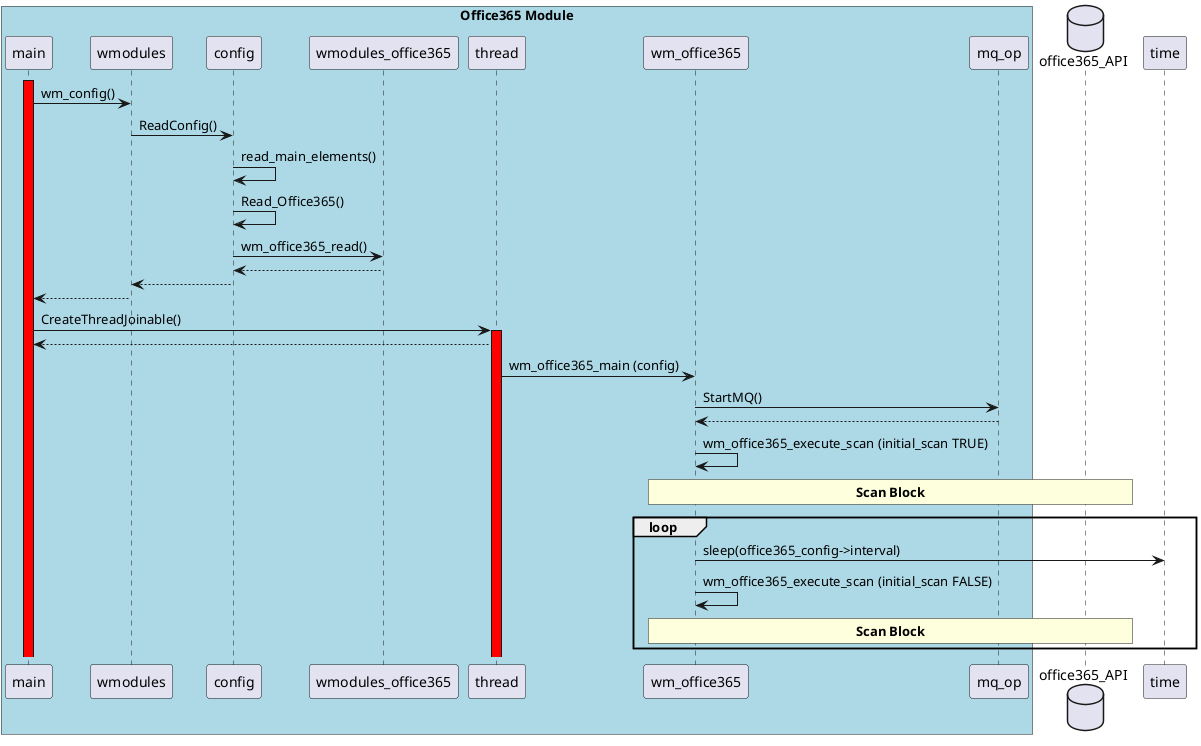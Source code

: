 ' Copyright (C) 2015-2021, Wazuh Inc.
' Created by Wazuh, Inc. <info@wazuh.com>.
' This program is free software; you can redistribute it and/or modify it under the terms of GPLv2

@startuml wm_office365
box "Office365 Module" #LightBlue
participant main
participant wmodules
participant config
participant wmodules_office365
participant thread
participant wm_office365
participant mq_op
end box

activate main #Red
main -> wmodules : wm_config()
wmodules -> config : ReadConfig()
config -> config : read_main_elements()
config -> config : Read_Office365()
config -> wmodules_office365 : wm_office365_read()
config <-- wmodules_office365
wmodules <-- config
main <-- wmodules

main -> thread ++ #Red : CreateThreadJoinable()
main <-- thread
thread -> wm_office365 : wm_office365_main (config) 
wm_office365 -> mq_op : StartMQ()
wm_office365 <-- mq_op


database office365_API
wm_office365 -> wm_office365 : wm_office365_execute_scan (initial_scan TRUE)
rnote over wm_office365, office365_API: **Scan Block**
loop
    wm_office365 -> time : sleep(office365_config->interval)
    wm_office365 -> wm_office365 : wm_office365_execute_scan (initial_scan FALSE)
    rnote over wm_office365, office365_API: **Scan Block**
end
@enduml wm_office365
